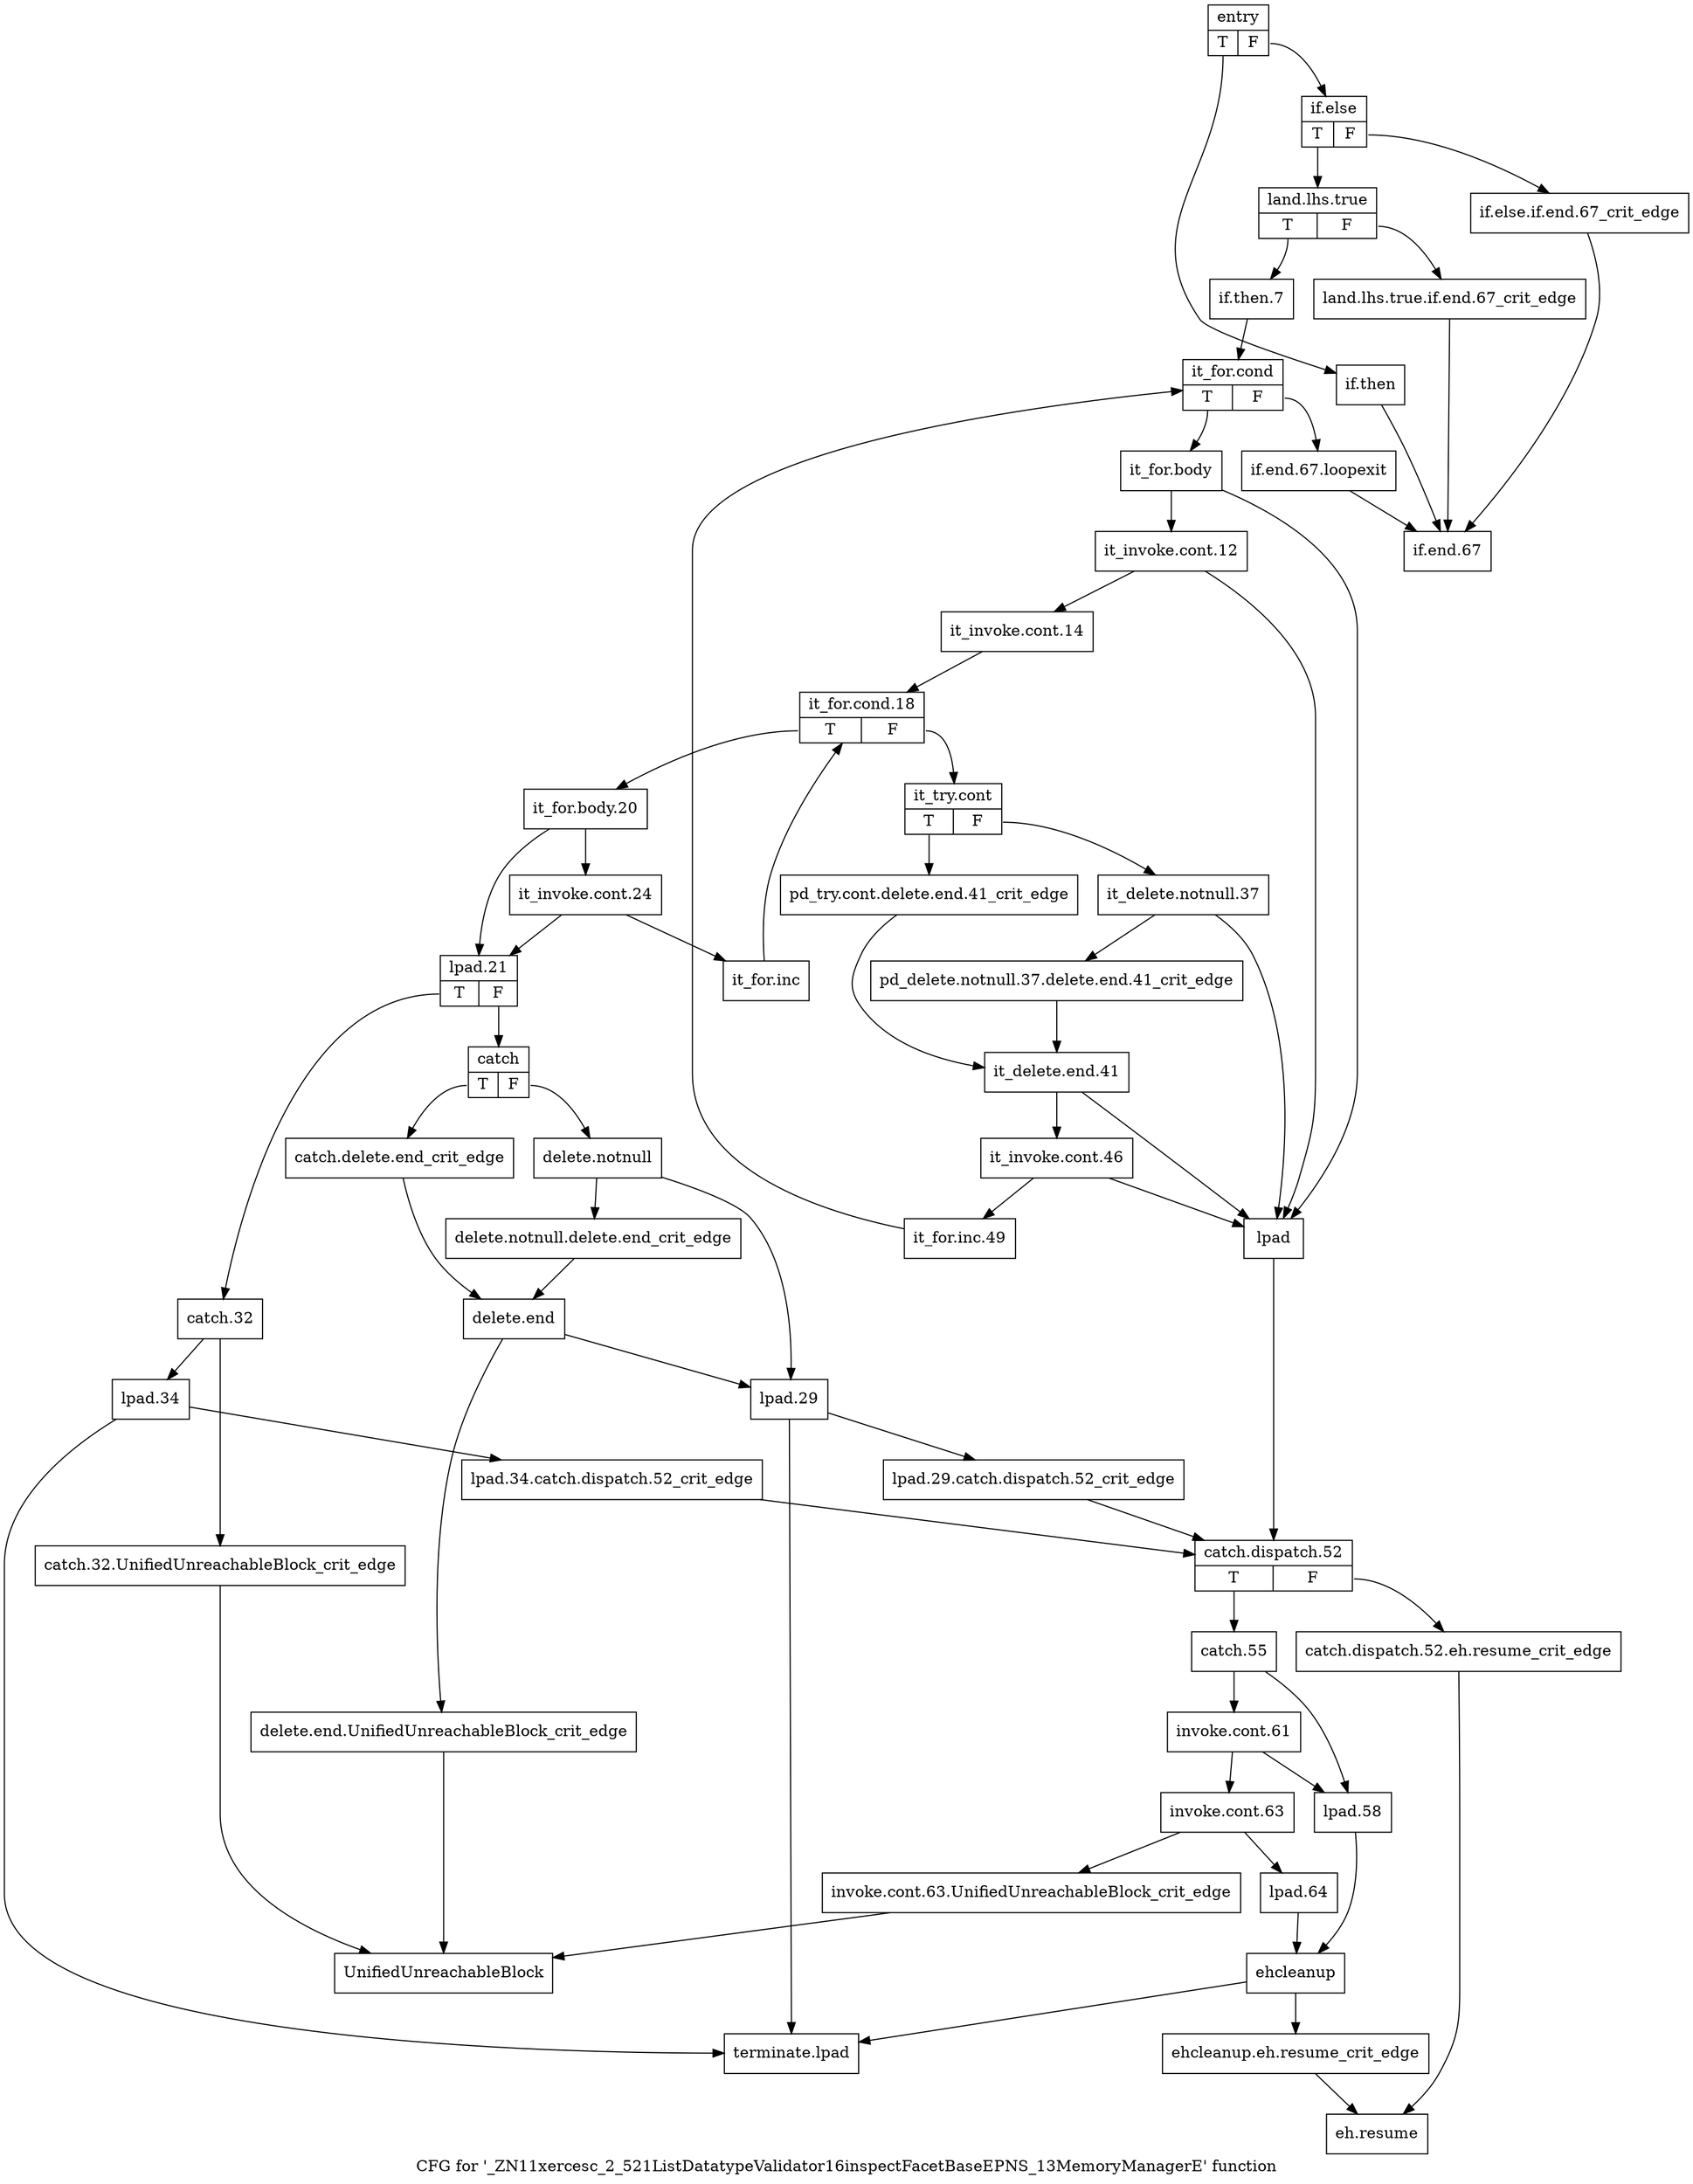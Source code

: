 digraph "CFG for '_ZN11xercesc_2_521ListDatatypeValidator16inspectFacetBaseEPNS_13MemoryManagerE' function" {
	label="CFG for '_ZN11xercesc_2_521ListDatatypeValidator16inspectFacetBaseEPNS_13MemoryManagerE' function";

	Node0x3a53a20 [shape=record,label="{entry|{<s0>T|<s1>F}}"];
	Node0x3a53a20:s0 -> Node0x3a53a70;
	Node0x3a53a20:s1 -> Node0x3a53ac0;
	Node0x3a53a70 [shape=record,label="{if.then}"];
	Node0x3a53a70 -> Node0x3a548d0;
	Node0x3a53ac0 [shape=record,label="{if.else|{<s0>T|<s1>F}}"];
	Node0x3a53ac0:s0 -> Node0x3a53b60;
	Node0x3a53ac0:s1 -> Node0x3a53b10;
	Node0x3a53b10 [shape=record,label="{if.else.if.end.67_crit_edge}"];
	Node0x3a53b10 -> Node0x3a548d0;
	Node0x3a53b60 [shape=record,label="{land.lhs.true|{<s0>T|<s1>F}}"];
	Node0x3a53b60:s0 -> Node0x3a53c00;
	Node0x3a53b60:s1 -> Node0x3a53bb0;
	Node0x3a53bb0 [shape=record,label="{land.lhs.true.if.end.67_crit_edge}"];
	Node0x3a53bb0 -> Node0x3a548d0;
	Node0x3a53c00 [shape=record,label="{if.then.7}"];
	Node0x3a53c00 -> Node0x3a53c50;
	Node0x3a53c50 [shape=record,label="{it_for.cond|{<s0>T|<s1>F}}"];
	Node0x3a53c50:s0 -> Node0x3a53ca0;
	Node0x3a53c50:s1 -> Node0x3a54880;
	Node0x3a53ca0 [shape=record,label="{it_for.body}"];
	Node0x3a53ca0 -> Node0x3a53cf0;
	Node0x3a53ca0 -> Node0x3a53ed0;
	Node0x3a53cf0 [shape=record,label="{it_invoke.cont.12}"];
	Node0x3a53cf0 -> Node0x3a53d40;
	Node0x3a53cf0 -> Node0x3a53ed0;
	Node0x3a53d40 [shape=record,label="{it_invoke.cont.14}"];
	Node0x3a53d40 -> Node0x3a53d90;
	Node0x3a53d90 [shape=record,label="{it_for.cond.18|{<s0>T|<s1>F}}"];
	Node0x3a53d90:s0 -> Node0x3a53de0;
	Node0x3a53d90:s1 -> Node0x3a54510;
	Node0x3a53de0 [shape=record,label="{it_for.body.20}"];
	Node0x3a53de0 -> Node0x3a53e30;
	Node0x3a53de0 -> Node0x3a53f20;
	Node0x3a53e30 [shape=record,label="{it_invoke.cont.24}"];
	Node0x3a53e30 -> Node0x3a53e80;
	Node0x3a53e30 -> Node0x3a53f20;
	Node0x3a53e80 [shape=record,label="{it_for.inc}"];
	Node0x3a53e80 -> Node0x3a53d90;
	Node0x3a53ed0 [shape=record,label="{lpad}"];
	Node0x3a53ed0 -> Node0x3a54330;
	Node0x3a53f20 [shape=record,label="{lpad.21|{<s0>T|<s1>F}}"];
	Node0x3a53f20:s0 -> Node0x3a53f70;
	Node0x3a53f20:s1 -> Node0x3a54010;
	Node0x3a53f70 [shape=record,label="{catch.32}"];
	Node0x3a53f70 -> Node0x3a53fc0;
	Node0x3a53f70 -> Node0x3a54290;
	Node0x3a53fc0 [shape=record,label="{catch.32.UnifiedUnreachableBlock_crit_edge}"];
	Node0x3a53fc0 -> Node0x3a549c0;
	Node0x3a54010 [shape=record,label="{catch|{<s0>T|<s1>F}}"];
	Node0x3a54010:s0 -> Node0x3a54060;
	Node0x3a54010:s1 -> Node0x3a540b0;
	Node0x3a54060 [shape=record,label="{catch.delete.end_crit_edge}"];
	Node0x3a54060 -> Node0x3a54150;
	Node0x3a540b0 [shape=record,label="{delete.notnull}"];
	Node0x3a540b0 -> Node0x3a54100;
	Node0x3a540b0 -> Node0x3a541f0;
	Node0x3a54100 [shape=record,label="{delete.notnull.delete.end_crit_edge}"];
	Node0x3a54100 -> Node0x3a54150;
	Node0x3a54150 [shape=record,label="{delete.end}"];
	Node0x3a54150 -> Node0x3a541a0;
	Node0x3a54150 -> Node0x3a541f0;
	Node0x3a541a0 [shape=record,label="{delete.end.UnifiedUnreachableBlock_crit_edge}"];
	Node0x3a541a0 -> Node0x3a549c0;
	Node0x3a541f0 [shape=record,label="{lpad.29}"];
	Node0x3a541f0 -> Node0x3a54240;
	Node0x3a541f0 -> Node0x3a54970;
	Node0x3a54240 [shape=record,label="{lpad.29.catch.dispatch.52_crit_edge}"];
	Node0x3a54240 -> Node0x3a54330;
	Node0x3a54290 [shape=record,label="{lpad.34}"];
	Node0x3a54290 -> Node0x3a542e0;
	Node0x3a54290 -> Node0x3a54970;
	Node0x3a542e0 [shape=record,label="{lpad.34.catch.dispatch.52_crit_edge}"];
	Node0x3a542e0 -> Node0x3a54330;
	Node0x3a54330 [shape=record,label="{catch.dispatch.52|{<s0>T|<s1>F}}"];
	Node0x3a54330:s0 -> Node0x3a543d0;
	Node0x3a54330:s1 -> Node0x3a54380;
	Node0x3a54380 [shape=record,label="{catch.dispatch.52.eh.resume_crit_edge}"];
	Node0x3a54380 -> Node0x3a54920;
	Node0x3a543d0 [shape=record,label="{catch.55}"];
	Node0x3a543d0 -> Node0x3a54420;
	Node0x3a543d0 -> Node0x3a54740;
	Node0x3a54420 [shape=record,label="{invoke.cont.61}"];
	Node0x3a54420 -> Node0x3a54470;
	Node0x3a54420 -> Node0x3a54740;
	Node0x3a54470 [shape=record,label="{invoke.cont.63}"];
	Node0x3a54470 -> Node0x3a544c0;
	Node0x3a54470 -> Node0x3a54790;
	Node0x3a544c0 [shape=record,label="{invoke.cont.63.UnifiedUnreachableBlock_crit_edge}"];
	Node0x3a544c0 -> Node0x3a549c0;
	Node0x3a54510 [shape=record,label="{it_try.cont|{<s0>T|<s1>F}}"];
	Node0x3a54510:s0 -> Node0x3a54560;
	Node0x3a54510:s1 -> Node0x3a545b0;
	Node0x3a54560 [shape=record,label="{pd_try.cont.delete.end.41_crit_edge}"];
	Node0x3a54560 -> Node0x3a54650;
	Node0x3a545b0 [shape=record,label="{it_delete.notnull.37}"];
	Node0x3a545b0 -> Node0x3a54600;
	Node0x3a545b0 -> Node0x3a53ed0;
	Node0x3a54600 [shape=record,label="{pd_delete.notnull.37.delete.end.41_crit_edge}"];
	Node0x3a54600 -> Node0x3a54650;
	Node0x3a54650 [shape=record,label="{it_delete.end.41}"];
	Node0x3a54650 -> Node0x3a546a0;
	Node0x3a54650 -> Node0x3a53ed0;
	Node0x3a546a0 [shape=record,label="{it_invoke.cont.46}"];
	Node0x3a546a0 -> Node0x3a546f0;
	Node0x3a546a0 -> Node0x3a53ed0;
	Node0x3a546f0 [shape=record,label="{it_for.inc.49}"];
	Node0x3a546f0 -> Node0x3a53c50;
	Node0x3a54740 [shape=record,label="{lpad.58}"];
	Node0x3a54740 -> Node0x3a547e0;
	Node0x3a54790 [shape=record,label="{lpad.64}"];
	Node0x3a54790 -> Node0x3a547e0;
	Node0x3a547e0 [shape=record,label="{ehcleanup}"];
	Node0x3a547e0 -> Node0x3a54830;
	Node0x3a547e0 -> Node0x3a54970;
	Node0x3a54830 [shape=record,label="{ehcleanup.eh.resume_crit_edge}"];
	Node0x3a54830 -> Node0x3a54920;
	Node0x3a54880 [shape=record,label="{if.end.67.loopexit}"];
	Node0x3a54880 -> Node0x3a548d0;
	Node0x3a548d0 [shape=record,label="{if.end.67}"];
	Node0x3a54920 [shape=record,label="{eh.resume}"];
	Node0x3a54970 [shape=record,label="{terminate.lpad}"];
	Node0x3a549c0 [shape=record,label="{UnifiedUnreachableBlock}"];
}
